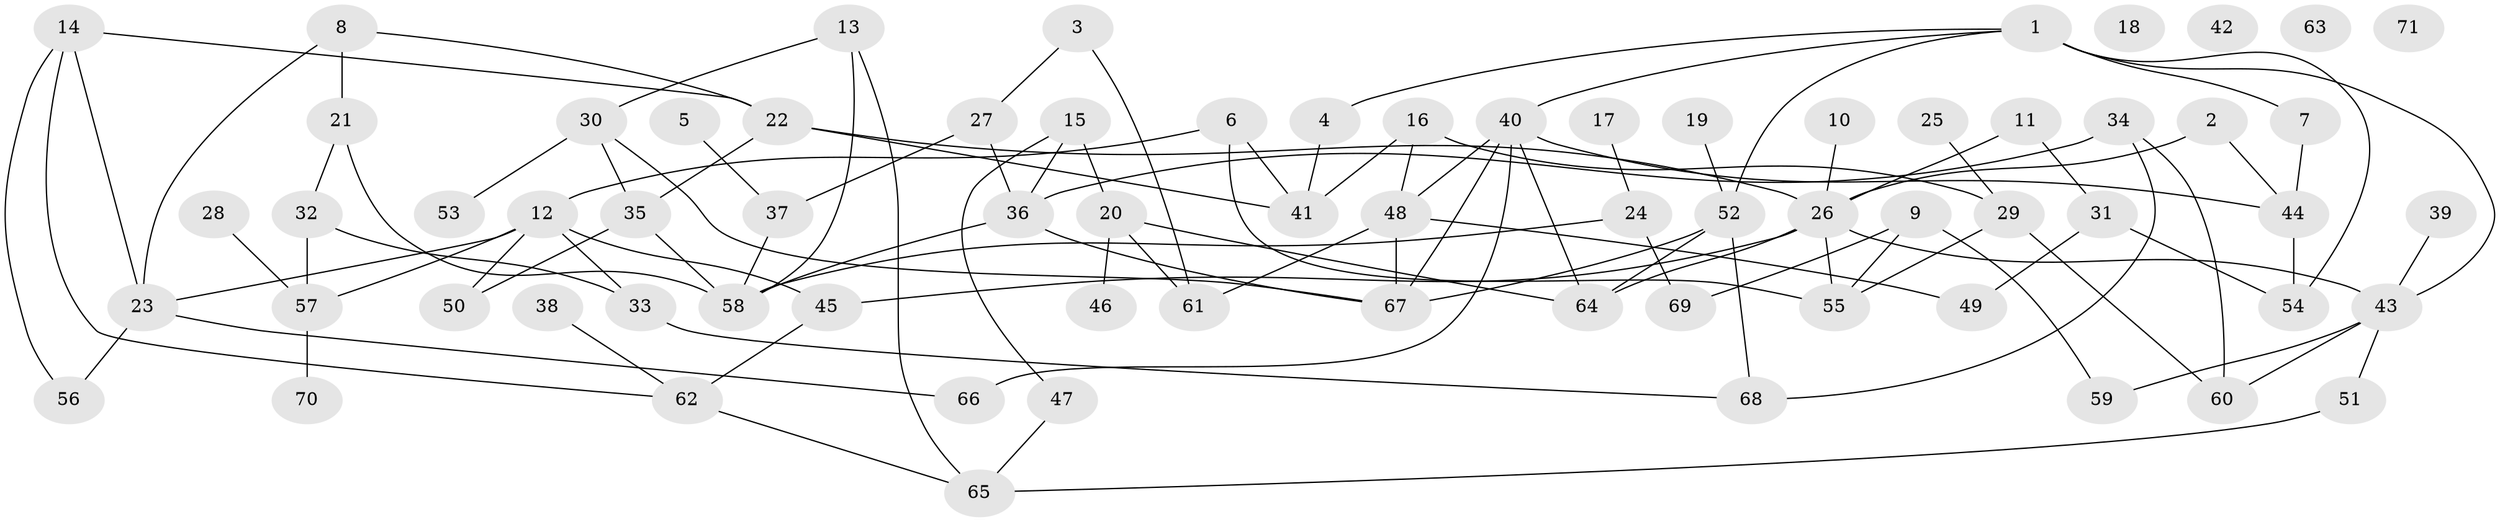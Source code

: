 // coarse degree distribution, {6: 0.09375, 2: 0.125, 4: 0.25, 5: 0.0625, 7: 0.0625, 3: 0.15625, 12: 0.03125, 1: 0.1875, 9: 0.03125}
// Generated by graph-tools (version 1.1) at 2025/48/03/04/25 22:48:25]
// undirected, 71 vertices, 105 edges
graph export_dot {
  node [color=gray90,style=filled];
  1;
  2;
  3;
  4;
  5;
  6;
  7;
  8;
  9;
  10;
  11;
  12;
  13;
  14;
  15;
  16;
  17;
  18;
  19;
  20;
  21;
  22;
  23;
  24;
  25;
  26;
  27;
  28;
  29;
  30;
  31;
  32;
  33;
  34;
  35;
  36;
  37;
  38;
  39;
  40;
  41;
  42;
  43;
  44;
  45;
  46;
  47;
  48;
  49;
  50;
  51;
  52;
  53;
  54;
  55;
  56;
  57;
  58;
  59;
  60;
  61;
  62;
  63;
  64;
  65;
  66;
  67;
  68;
  69;
  70;
  71;
  1 -- 4;
  1 -- 7;
  1 -- 40;
  1 -- 43;
  1 -- 52;
  1 -- 54;
  2 -- 26;
  2 -- 44;
  3 -- 27;
  3 -- 61;
  4 -- 41;
  5 -- 37;
  6 -- 12;
  6 -- 41;
  6 -- 55;
  7 -- 44;
  8 -- 21;
  8 -- 22;
  8 -- 23;
  9 -- 55;
  9 -- 59;
  9 -- 69;
  10 -- 26;
  11 -- 26;
  11 -- 31;
  12 -- 23;
  12 -- 33;
  12 -- 45;
  12 -- 50;
  12 -- 57;
  13 -- 30;
  13 -- 58;
  13 -- 65;
  14 -- 22;
  14 -- 23;
  14 -- 56;
  14 -- 62;
  15 -- 20;
  15 -- 36;
  15 -- 47;
  16 -- 29;
  16 -- 41;
  16 -- 48;
  17 -- 24;
  19 -- 52;
  20 -- 46;
  20 -- 61;
  20 -- 64;
  21 -- 32;
  21 -- 58;
  22 -- 26;
  22 -- 35;
  22 -- 41;
  23 -- 56;
  23 -- 66;
  24 -- 58;
  24 -- 69;
  25 -- 29;
  26 -- 43;
  26 -- 45;
  26 -- 55;
  26 -- 64;
  27 -- 36;
  27 -- 37;
  28 -- 57;
  29 -- 55;
  29 -- 60;
  30 -- 35;
  30 -- 53;
  30 -- 67;
  31 -- 49;
  31 -- 54;
  32 -- 33;
  32 -- 57;
  33 -- 68;
  34 -- 36;
  34 -- 60;
  34 -- 68;
  35 -- 50;
  35 -- 58;
  36 -- 58;
  36 -- 67;
  37 -- 58;
  38 -- 62;
  39 -- 43;
  40 -- 44;
  40 -- 48;
  40 -- 64;
  40 -- 66;
  40 -- 67;
  43 -- 51;
  43 -- 59;
  43 -- 60;
  44 -- 54;
  45 -- 62;
  47 -- 65;
  48 -- 49;
  48 -- 61;
  48 -- 67;
  51 -- 65;
  52 -- 64;
  52 -- 67;
  52 -- 68;
  57 -- 70;
  62 -- 65;
}
